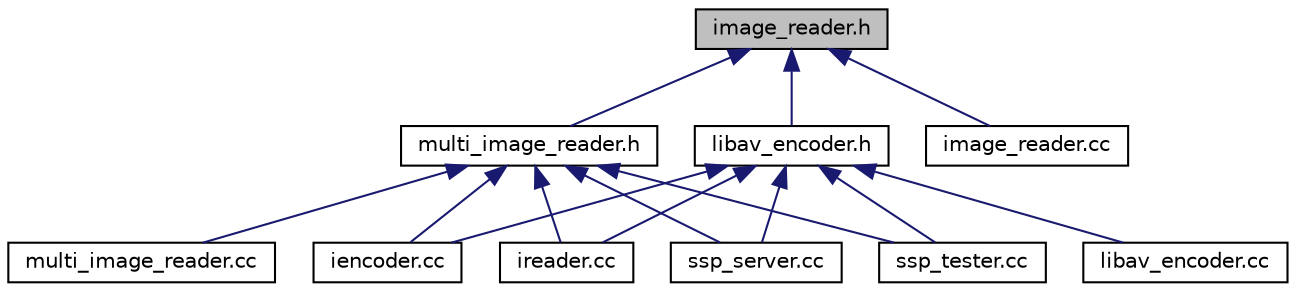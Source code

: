 digraph "image_reader.h"
{
 // LATEX_PDF_SIZE
  edge [fontname="Helvetica",fontsize="10",labelfontname="Helvetica",labelfontsize="10"];
  node [fontname="Helvetica",fontsize="10",shape=record];
  Node1 [label="image_reader.h",height=0.2,width=0.4,color="black", fillcolor="grey75", style="filled", fontcolor="black",tooltip="Image reader."];
  Node1 -> Node2 [dir="back",color="midnightblue",fontsize="10",style="solid",fontname="Helvetica"];
  Node2 [label="libav_encoder.h",height=0.2,width=0.4,color="black", fillcolor="white", style="filled",URL="$libav__encoder_8h.html",tooltip="Jpeg/Mpeg encoder."];
  Node2 -> Node3 [dir="back",color="midnightblue",fontsize="10",style="solid",fontname="Helvetica"];
  Node3 [label="iencoder.cc",height=0.2,width=0.4,color="black", fillcolor="white", style="filled",URL="$iencoder_8cc.html",tooltip="IEncoder factory."];
  Node2 -> Node4 [dir="back",color="midnightblue",fontsize="10",style="solid",fontname="Helvetica"];
  Node4 [label="libav_encoder.cc",height=0.2,width=0.4,color="black", fillcolor="white", style="filled",URL="$libav__encoder_8cc.html",tooltip="Jpef/Mpeg encoder."];
  Node2 -> Node5 [dir="back",color="midnightblue",fontsize="10",style="solid",fontname="Helvetica"];
  Node5 [label="ireader.cc",height=0.2,width=0.4,color="black", fillcolor="white", style="filled",URL="$ireader_8cc.html",tooltip="IReader factory."];
  Node2 -> Node6 [dir="back",color="midnightblue",fontsize="10",style="solid",fontname="Helvetica"];
  Node6 [label="ssp_server.cc",height=0.2,width=0.4,color="black", fillcolor="white", style="filled",URL="$ssp__server_8cc.html",tooltip="SSP, server side."];
  Node2 -> Node7 [dir="back",color="midnightblue",fontsize="10",style="solid",fontname="Helvetica"];
  Node7 [label="ssp_tester.cc",height=0.2,width=0.4,color="black", fillcolor="white", style="filled",URL="$ssp__tester_8cc.html",tooltip="SSP test program."];
  Node1 -> Node8 [dir="back",color="midnightblue",fontsize="10",style="solid",fontname="Helvetica"];
  Node8 [label="multi_image_reader.h",height=0.2,width=0.4,color="black", fillcolor="white", style="filled",URL="$multi__image__reader_8h.html",tooltip="Multi image reader."];
  Node8 -> Node3 [dir="back",color="midnightblue",fontsize="10",style="solid",fontname="Helvetica"];
  Node8 -> Node5 [dir="back",color="midnightblue",fontsize="10",style="solid",fontname="Helvetica"];
  Node8 -> Node9 [dir="back",color="midnightblue",fontsize="10",style="solid",fontname="Helvetica"];
  Node9 [label="multi_image_reader.cc",height=0.2,width=0.4,color="black", fillcolor="white", style="filled",URL="$multi__image__reader_8cc.html",tooltip="Multi image reader."];
  Node8 -> Node6 [dir="back",color="midnightblue",fontsize="10",style="solid",fontname="Helvetica"];
  Node8 -> Node7 [dir="back",color="midnightblue",fontsize="10",style="solid",fontname="Helvetica"];
  Node1 -> Node10 [dir="back",color="midnightblue",fontsize="10",style="solid",fontname="Helvetica"];
  Node10 [label="image_reader.cc",height=0.2,width=0.4,color="black", fillcolor="white", style="filled",URL="$image__reader_8cc.html",tooltip="Image reader."];
}
